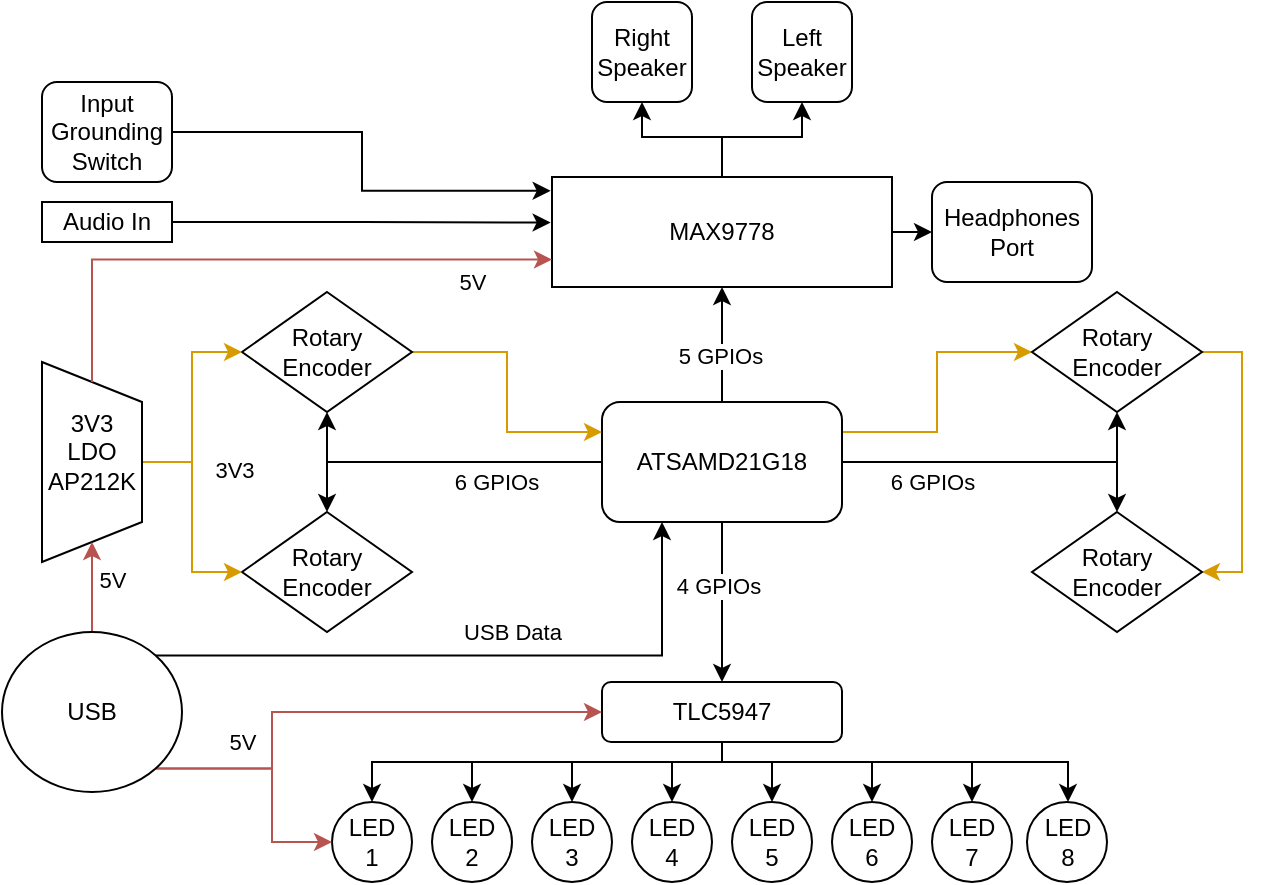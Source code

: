 <mxfile version="14.3.1" type="device"><diagram id="X3_nB0WhLi7Ix3hSvqKF" name="Page-1"><mxGraphModel dx="1481" dy="948" grid="1" gridSize="10" guides="1" tooltips="1" connect="1" arrows="1" fold="1" page="1" pageScale="1" pageWidth="500" pageHeight="400" math="0" shadow="0"><root><mxCell id="0"/><mxCell id="1" parent="0"/><mxCell id="Q01XSOpCoa18E9VcZ7Vx-3" style="edgeStyle=orthogonalEdgeStyle;rounded=0;orthogonalLoop=1;jettySize=auto;html=1;exitX=1;exitY=0.5;exitDx=0;exitDy=0;entryX=-0.004;entryY=0.414;entryDx=0;entryDy=0;entryPerimeter=0;" parent="1" source="Q01XSOpCoa18E9VcZ7Vx-1" target="Q01XSOpCoa18E9VcZ7Vx-2" edge="1"><mxGeometry relative="1" as="geometry"><mxPoint x="150" y="65" as="targetPoint"/><Array as="points"/></mxGeometry></mxCell><mxCell id="Q01XSOpCoa18E9VcZ7Vx-1" value="Audio In" style="rounded=0;whiteSpace=wrap;html=1;" parent="1" vertex="1"><mxGeometry x="-105" y="50" width="65" height="20" as="geometry"/></mxCell><mxCell id="Q01XSOpCoa18E9VcZ7Vx-9" style="edgeStyle=orthogonalEdgeStyle;rounded=0;orthogonalLoop=1;jettySize=auto;html=1;exitX=1;exitY=0.5;exitDx=0;exitDy=0;" parent="1" source="Q01XSOpCoa18E9VcZ7Vx-2" edge="1"><mxGeometry relative="1" as="geometry"><mxPoint x="340" y="65" as="targetPoint"/></mxGeometry></mxCell><mxCell id="Q01XSOpCoa18E9VcZ7Vx-51" style="edgeStyle=orthogonalEdgeStyle;rounded=0;orthogonalLoop=1;jettySize=auto;html=1;exitX=0.5;exitY=0;exitDx=0;exitDy=0;entryX=0.5;entryY=1;entryDx=0;entryDy=0;" parent="1" source="Q01XSOpCoa18E9VcZ7Vx-2" target="Q01XSOpCoa18E9VcZ7Vx-5" edge="1"><mxGeometry relative="1" as="geometry"/></mxCell><mxCell id="Q01XSOpCoa18E9VcZ7Vx-52" style="edgeStyle=orthogonalEdgeStyle;rounded=0;orthogonalLoop=1;jettySize=auto;html=1;exitX=0.5;exitY=0;exitDx=0;exitDy=0;entryX=0.5;entryY=1;entryDx=0;entryDy=0;" parent="1" source="Q01XSOpCoa18E9VcZ7Vx-2" target="Q01XSOpCoa18E9VcZ7Vx-4" edge="1"><mxGeometry relative="1" as="geometry"/></mxCell><mxCell id="Q01XSOpCoa18E9VcZ7Vx-2" value="MAX9778" style="rounded=0;whiteSpace=wrap;html=1;" parent="1" vertex="1"><mxGeometry x="150" y="37.5" width="170" height="55" as="geometry"/></mxCell><mxCell id="Q01XSOpCoa18E9VcZ7Vx-5" value="Right Speaker" style="rounded=1;whiteSpace=wrap;html=1;" parent="1" vertex="1"><mxGeometry x="170" y="-50" width="50" height="50" as="geometry"/></mxCell><mxCell id="Q01XSOpCoa18E9VcZ7Vx-8" value="Headphones&lt;br&gt;Port" style="rounded=1;whiteSpace=wrap;html=1;" parent="1" vertex="1"><mxGeometry x="340" y="40" width="80" height="50" as="geometry"/></mxCell><mxCell id="Q01XSOpCoa18E9VcZ7Vx-45" style="edgeStyle=orthogonalEdgeStyle;rounded=0;orthogonalLoop=1;jettySize=auto;html=1;exitX=0.5;exitY=1;exitDx=0;exitDy=0;entryX=0.5;entryY=0;entryDx=0;entryDy=0;" parent="1" source="Q01XSOpCoa18E9VcZ7Vx-11" target="Q01XSOpCoa18E9VcZ7Vx-12" edge="1"><mxGeometry relative="1" as="geometry"><Array as="points"><mxPoint x="235" y="280"/><mxPoint x="235" y="280"/></Array></mxGeometry></mxCell><mxCell id="YXx2N_Yibbr7xTXgmvik-11" value="4 GPIOs" style="edgeLabel;html=1;align=center;verticalAlign=middle;resizable=0;points=[];" parent="Q01XSOpCoa18E9VcZ7Vx-45" vertex="1" connectable="0"><mxGeometry x="-0.212" y="-2" relative="1" as="geometry"><mxPoint as="offset"/></mxGeometry></mxCell><mxCell id="Q01XSOpCoa18E9VcZ7Vx-48" style="edgeStyle=orthogonalEdgeStyle;rounded=0;orthogonalLoop=1;jettySize=auto;html=1;exitX=0.5;exitY=0;exitDx=0;exitDy=0;entryX=0.5;entryY=1;entryDx=0;entryDy=0;" parent="1" source="Q01XSOpCoa18E9VcZ7Vx-11" target="Q01XSOpCoa18E9VcZ7Vx-2" edge="1"><mxGeometry relative="1" as="geometry"/></mxCell><mxCell id="Q01XSOpCoa18E9VcZ7Vx-49" value="5 GPIOs" style="edgeLabel;html=1;align=center;verticalAlign=middle;resizable=0;points=[];" parent="Q01XSOpCoa18E9VcZ7Vx-48" vertex="1" connectable="0"><mxGeometry x="-0.205" y="1" relative="1" as="geometry"><mxPoint as="offset"/></mxGeometry></mxCell><mxCell id="YXx2N_Yibbr7xTXgmvik-27" style="edgeStyle=orthogonalEdgeStyle;rounded=0;orthogonalLoop=1;jettySize=auto;html=1;exitX=1;exitY=0.25;exitDx=0;exitDy=0;entryX=0;entryY=0.5;entryDx=0;entryDy=0;fontColor=#000000;fillColor=#ffe6cc;strokeColor=#d79b00;" parent="1" source="Q01XSOpCoa18E9VcZ7Vx-11" target="Q01XSOpCoa18E9VcZ7Vx-37" edge="1"><mxGeometry relative="1" as="geometry"/></mxCell><mxCell id="Q01XSOpCoa18E9VcZ7Vx-11" value="ATSAMD21G18" style="rounded=1;whiteSpace=wrap;html=1;" parent="1" vertex="1"><mxGeometry x="175" y="150" width="120" height="60" as="geometry"/></mxCell><mxCell id="YXx2N_Yibbr7xTXgmvik-3" style="edgeStyle=orthogonalEdgeStyle;rounded=0;orthogonalLoop=1;jettySize=auto;html=1;exitX=0.5;exitY=1;exitDx=0;exitDy=0;entryX=0.5;entryY=0;entryDx=0;entryDy=0;" parent="1" source="Q01XSOpCoa18E9VcZ7Vx-12" target="Q01XSOpCoa18E9VcZ7Vx-15" edge="1"><mxGeometry relative="1" as="geometry"><Array as="points"><mxPoint x="235" y="330"/><mxPoint x="60" y="330"/></Array></mxGeometry></mxCell><mxCell id="YXx2N_Yibbr7xTXgmvik-4" style="edgeStyle=orthogonalEdgeStyle;rounded=0;orthogonalLoop=1;jettySize=auto;html=1;exitX=0.5;exitY=1;exitDx=0;exitDy=0;entryX=0.5;entryY=0;entryDx=0;entryDy=0;" parent="1" source="Q01XSOpCoa18E9VcZ7Vx-12" target="Q01XSOpCoa18E9VcZ7Vx-16" edge="1"><mxGeometry relative="1" as="geometry"><Array as="points"><mxPoint x="235" y="330"/><mxPoint x="110" y="330"/></Array></mxGeometry></mxCell><mxCell id="YXx2N_Yibbr7xTXgmvik-5" style="edgeStyle=orthogonalEdgeStyle;rounded=0;orthogonalLoop=1;jettySize=auto;html=1;exitX=0.5;exitY=1;exitDx=0;exitDy=0;entryX=0.5;entryY=0;entryDx=0;entryDy=0;" parent="1" source="Q01XSOpCoa18E9VcZ7Vx-12" target="Q01XSOpCoa18E9VcZ7Vx-17" edge="1"><mxGeometry relative="1" as="geometry"><Array as="points"><mxPoint x="235" y="330"/><mxPoint x="160" y="330"/></Array></mxGeometry></mxCell><mxCell id="YXx2N_Yibbr7xTXgmvik-6" style="edgeStyle=orthogonalEdgeStyle;rounded=0;orthogonalLoop=1;jettySize=auto;html=1;exitX=0.5;exitY=1;exitDx=0;exitDy=0;entryX=0.5;entryY=0;entryDx=0;entryDy=0;" parent="1" source="Q01XSOpCoa18E9VcZ7Vx-12" target="Q01XSOpCoa18E9VcZ7Vx-20" edge="1"><mxGeometry relative="1" as="geometry"><Array as="points"><mxPoint x="235" y="330"/><mxPoint x="210" y="330"/></Array></mxGeometry></mxCell><mxCell id="YXx2N_Yibbr7xTXgmvik-7" style="edgeStyle=orthogonalEdgeStyle;rounded=0;orthogonalLoop=1;jettySize=auto;html=1;exitX=0.5;exitY=1;exitDx=0;exitDy=0;" parent="1" source="Q01XSOpCoa18E9VcZ7Vx-12" target="Q01XSOpCoa18E9VcZ7Vx-21" edge="1"><mxGeometry relative="1" as="geometry"><Array as="points"><mxPoint x="235" y="330"/><mxPoint x="260" y="330"/></Array></mxGeometry></mxCell><mxCell id="YXx2N_Yibbr7xTXgmvik-8" style="edgeStyle=orthogonalEdgeStyle;rounded=0;orthogonalLoop=1;jettySize=auto;html=1;exitX=0.5;exitY=1;exitDx=0;exitDy=0;entryX=0.5;entryY=0;entryDx=0;entryDy=0;" parent="1" source="Q01XSOpCoa18E9VcZ7Vx-12" target="Q01XSOpCoa18E9VcZ7Vx-22" edge="1"><mxGeometry relative="1" as="geometry"><Array as="points"><mxPoint x="235" y="330"/><mxPoint x="310" y="330"/></Array></mxGeometry></mxCell><mxCell id="YXx2N_Yibbr7xTXgmvik-9" style="edgeStyle=orthogonalEdgeStyle;rounded=0;orthogonalLoop=1;jettySize=auto;html=1;exitX=0.5;exitY=1;exitDx=0;exitDy=0;entryX=0.5;entryY=0;entryDx=0;entryDy=0;" parent="1" source="Q01XSOpCoa18E9VcZ7Vx-12" target="Q01XSOpCoa18E9VcZ7Vx-19" edge="1"><mxGeometry relative="1" as="geometry"><Array as="points"><mxPoint x="235" y="330"/><mxPoint x="360" y="330"/></Array></mxGeometry></mxCell><mxCell id="YXx2N_Yibbr7xTXgmvik-10" style="edgeStyle=orthogonalEdgeStyle;rounded=0;orthogonalLoop=1;jettySize=auto;html=1;exitX=0.5;exitY=1;exitDx=0;exitDy=0;" parent="1" source="Q01XSOpCoa18E9VcZ7Vx-12" target="YXx2N_Yibbr7xTXgmvik-2" edge="1"><mxGeometry relative="1" as="geometry"><Array as="points"><mxPoint x="235" y="330"/><mxPoint x="408" y="330"/></Array></mxGeometry></mxCell><mxCell id="Q01XSOpCoa18E9VcZ7Vx-12" value="TLC5947" style="rounded=1;whiteSpace=wrap;html=1;" parent="1" vertex="1"><mxGeometry x="175" y="290" width="120" height="30" as="geometry"/></mxCell><mxCell id="Q01XSOpCoa18E9VcZ7Vx-15" value="LED&lt;br&gt;1" style="ellipse;whiteSpace=wrap;html=1;aspect=fixed;" parent="1" vertex="1"><mxGeometry x="40" y="350" width="40" height="40" as="geometry"/></mxCell><mxCell id="Q01XSOpCoa18E9VcZ7Vx-16" value="LED&lt;br&gt;2" style="ellipse;whiteSpace=wrap;html=1;aspect=fixed;" parent="1" vertex="1"><mxGeometry x="90" y="350" width="40" height="40" as="geometry"/></mxCell><mxCell id="Q01XSOpCoa18E9VcZ7Vx-17" value="LED&lt;br&gt;3" style="ellipse;whiteSpace=wrap;html=1;aspect=fixed;" parent="1" vertex="1"><mxGeometry x="140" y="350" width="40" height="40" as="geometry"/></mxCell><mxCell id="Q01XSOpCoa18E9VcZ7Vx-19" value="LED&lt;br&gt;7" style="ellipse;whiteSpace=wrap;html=1;aspect=fixed;" parent="1" vertex="1"><mxGeometry x="340" y="350" width="40" height="40" as="geometry"/></mxCell><mxCell id="Q01XSOpCoa18E9VcZ7Vx-20" value="LED&lt;br&gt;4" style="ellipse;whiteSpace=wrap;html=1;aspect=fixed;" parent="1" vertex="1"><mxGeometry x="190" y="350" width="40" height="40" as="geometry"/></mxCell><mxCell id="Q01XSOpCoa18E9VcZ7Vx-21" value="LED&lt;br&gt;5" style="ellipse;whiteSpace=wrap;html=1;aspect=fixed;" parent="1" vertex="1"><mxGeometry x="240" y="350" width="40" height="40" as="geometry"/></mxCell><mxCell id="Q01XSOpCoa18E9VcZ7Vx-22" value="LED&lt;br&gt;6" style="ellipse;whiteSpace=wrap;html=1;aspect=fixed;" parent="1" vertex="1"><mxGeometry x="290" y="350" width="40" height="40" as="geometry"/></mxCell><mxCell id="YXx2N_Yibbr7xTXgmvik-26" style="edgeStyle=orthogonalEdgeStyle;rounded=0;orthogonalLoop=1;jettySize=auto;html=1;exitX=1;exitY=0.5;exitDx=0;exitDy=0;entryX=0;entryY=0.25;entryDx=0;entryDy=0;fontColor=#000000;fillColor=#ffe6cc;strokeColor=#d79b00;" parent="1" source="Q01XSOpCoa18E9VcZ7Vx-35" target="Q01XSOpCoa18E9VcZ7Vx-11" edge="1"><mxGeometry relative="1" as="geometry"/></mxCell><mxCell id="YXx2N_Yibbr7xTXgmvik-36" style="edgeStyle=orthogonalEdgeStyle;rounded=0;orthogonalLoop=1;jettySize=auto;html=1;exitX=0.5;exitY=1;exitDx=0;exitDy=0;entryX=0;entryY=0.5;entryDx=0;entryDy=0;startArrow=classic;startFill=1;fontColor=#000000;endArrow=none;endFill=0;" parent="1" source="Q01XSOpCoa18E9VcZ7Vx-35" target="Q01XSOpCoa18E9VcZ7Vx-11" edge="1"><mxGeometry relative="1" as="geometry"/></mxCell><mxCell id="Q01XSOpCoa18E9VcZ7Vx-35" value="Rotary&lt;br&gt;Encoder" style="rhombus;whiteSpace=wrap;html=1;" parent="1" vertex="1"><mxGeometry x="-5" y="95" width="85" height="60" as="geometry"/></mxCell><mxCell id="Q01XSOpCoa18E9VcZ7Vx-40" style="edgeStyle=orthogonalEdgeStyle;rounded=0;orthogonalLoop=1;jettySize=auto;html=1;exitX=0.5;exitY=0;exitDx=0;exitDy=0;entryX=0;entryY=0.5;entryDx=0;entryDy=0;startArrow=classic;startFill=1;endArrow=none;endFill=0;" parent="1" source="Q01XSOpCoa18E9VcZ7Vx-36" target="Q01XSOpCoa18E9VcZ7Vx-11" edge="1"><mxGeometry relative="1" as="geometry"><mxPoint x="150" y="180" as="targetPoint"/><Array as="points"><mxPoint x="38" y="180"/></Array></mxGeometry></mxCell><mxCell id="Q01XSOpCoa18E9VcZ7Vx-44" value="6 GPIOs" style="edgeLabel;html=1;align=center;verticalAlign=middle;resizable=0;points=[];" parent="Q01XSOpCoa18E9VcZ7Vx-40" vertex="1" connectable="0"><mxGeometry x="0.264" y="2" relative="1" as="geometry"><mxPoint x="7.2" y="12" as="offset"/></mxGeometry></mxCell><mxCell id="Q01XSOpCoa18E9VcZ7Vx-36" value="Rotary&lt;br&gt;Encoder" style="rhombus;whiteSpace=wrap;html=1;" parent="1" vertex="1"><mxGeometry x="-5" y="205" width="85" height="60" as="geometry"/></mxCell><mxCell id="YXx2N_Yibbr7xTXgmvik-28" style="edgeStyle=orthogonalEdgeStyle;rounded=0;orthogonalLoop=1;jettySize=auto;html=1;exitX=1;exitY=0.5;exitDx=0;exitDy=0;entryX=1;entryY=0.5;entryDx=0;entryDy=0;fontColor=#000000;fillColor=#ffe6cc;strokeColor=#d79b00;" parent="1" source="Q01XSOpCoa18E9VcZ7Vx-37" target="Q01XSOpCoa18E9VcZ7Vx-38" edge="1"><mxGeometry relative="1" as="geometry"/></mxCell><mxCell id="YXx2N_Yibbr7xTXgmvik-39" style="edgeStyle=orthogonalEdgeStyle;rounded=0;orthogonalLoop=1;jettySize=auto;html=1;exitX=0.5;exitY=1;exitDx=0;exitDy=0;entryX=1;entryY=0.5;entryDx=0;entryDy=0;startArrow=classic;startFill=1;endArrow=none;endFill=0;fontColor=#000000;" parent="1" source="Q01XSOpCoa18E9VcZ7Vx-37" target="Q01XSOpCoa18E9VcZ7Vx-11" edge="1"><mxGeometry relative="1" as="geometry"><Array as="points"><mxPoint x="433" y="180"/></Array></mxGeometry></mxCell><mxCell id="Q01XSOpCoa18E9VcZ7Vx-37" value="Rotary&lt;br&gt;Encoder" style="rhombus;whiteSpace=wrap;html=1;" parent="1" vertex="1"><mxGeometry x="390" y="95" width="85" height="60" as="geometry"/></mxCell><mxCell id="YXx2N_Yibbr7xTXgmvik-40" style="edgeStyle=orthogonalEdgeStyle;rounded=0;orthogonalLoop=1;jettySize=auto;html=1;exitX=0.5;exitY=0;exitDx=0;exitDy=0;entryX=1;entryY=0.5;entryDx=0;entryDy=0;startArrow=classic;startFill=1;endArrow=none;endFill=0;fontColor=#000000;" parent="1" source="Q01XSOpCoa18E9VcZ7Vx-38" target="Q01XSOpCoa18E9VcZ7Vx-11" edge="1"><mxGeometry relative="1" as="geometry"/></mxCell><mxCell id="YXx2N_Yibbr7xTXgmvik-41" value="6 GPIOs" style="edgeLabel;html=1;align=center;verticalAlign=middle;resizable=0;points=[];fontColor=#000000;" parent="YXx2N_Yibbr7xTXgmvik-40" vertex="1" connectable="0"><mxGeometry x="0.611" relative="1" as="geometry"><mxPoint x="13.28" y="10" as="offset"/></mxGeometry></mxCell><mxCell id="Q01XSOpCoa18E9VcZ7Vx-38" value="Rotary&lt;br&gt;Encoder" style="rhombus;whiteSpace=wrap;html=1;" parent="1" vertex="1"><mxGeometry x="390" y="205" width="85" height="60" as="geometry"/></mxCell><mxCell id="Q01XSOpCoa18E9VcZ7Vx-4" value="Left&lt;br&gt;Speaker" style="rounded=1;whiteSpace=wrap;html=1;" parent="1" vertex="1"><mxGeometry x="250" y="-50" width="50" height="50" as="geometry"/></mxCell><mxCell id="YXx2N_Yibbr7xTXgmvik-2" value="LED&lt;br&gt;8" style="ellipse;whiteSpace=wrap;html=1;aspect=fixed;" parent="1" vertex="1"><mxGeometry x="387.5" y="350" width="40" height="40" as="geometry"/></mxCell><mxCell id="YXx2N_Yibbr7xTXgmvik-23" style="edgeStyle=orthogonalEdgeStyle;rounded=0;orthogonalLoop=1;jettySize=auto;html=1;exitX=0.5;exitY=0;exitDx=0;exitDy=0;entryX=0;entryY=0.5;entryDx=0;entryDy=0;fontColor=#000000;fillColor=#ffe6cc;strokeColor=#d79b00;" parent="1" source="YXx2N_Yibbr7xTXgmvik-12" target="Q01XSOpCoa18E9VcZ7Vx-35" edge="1"><mxGeometry relative="1" as="geometry"><Array as="points"><mxPoint x="-30" y="180"/><mxPoint x="-30" y="125"/></Array></mxGeometry></mxCell><mxCell id="YXx2N_Yibbr7xTXgmvik-24" style="edgeStyle=orthogonalEdgeStyle;rounded=0;orthogonalLoop=1;jettySize=auto;html=1;exitX=0.5;exitY=0;exitDx=0;exitDy=0;entryX=0;entryY=0.5;entryDx=0;entryDy=0;fontColor=#000000;fillColor=#ffe6cc;strokeColor=#d79b00;" parent="1" source="YXx2N_Yibbr7xTXgmvik-12" target="Q01XSOpCoa18E9VcZ7Vx-36" edge="1"><mxGeometry relative="1" as="geometry"><Array as="points"><mxPoint x="-30" y="180"/><mxPoint x="-30" y="235"/></Array></mxGeometry></mxCell><mxCell id="YXx2N_Yibbr7xTXgmvik-25" value="3V3" style="edgeLabel;html=1;align=center;verticalAlign=middle;resizable=0;points=[];fontColor=#000000;" parent="YXx2N_Yibbr7xTXgmvik-24" vertex="1" connectable="0"><mxGeometry x="-0.456" relative="1" as="geometry"><mxPoint x="20.71" as="offset"/></mxGeometry></mxCell><mxCell id="YXx2N_Yibbr7xTXgmvik-12" value="" style="shape=trapezoid;perimeter=trapezoidPerimeter;whiteSpace=wrap;html=1;fixedSize=1;rotation=90;" parent="1" vertex="1"><mxGeometry x="-130" y="155" width="100" height="50" as="geometry"/></mxCell><mxCell id="YXx2N_Yibbr7xTXgmvik-17" style="edgeStyle=orthogonalEdgeStyle;rounded=0;orthogonalLoop=1;jettySize=auto;html=1;exitX=1;exitY=1;exitDx=0;exitDy=0;entryX=0;entryY=0.5;entryDx=0;entryDy=0;fillColor=#f8cecc;strokeColor=#b85450;" parent="1" source="YXx2N_Yibbr7xTXgmvik-13" target="Q01XSOpCoa18E9VcZ7Vx-12" edge="1"><mxGeometry relative="1" as="geometry"><Array as="points"><mxPoint x="10" y="333"/><mxPoint x="10" y="305"/></Array></mxGeometry></mxCell><mxCell id="YXx2N_Yibbr7xTXgmvik-18" style="edgeStyle=orthogonalEdgeStyle;rounded=0;orthogonalLoop=1;jettySize=auto;html=1;exitX=1;exitY=1;exitDx=0;exitDy=0;entryX=0;entryY=0.5;entryDx=0;entryDy=0;fillColor=#f8cecc;strokeColor=#b85450;" parent="1" source="YXx2N_Yibbr7xTXgmvik-13" target="Q01XSOpCoa18E9VcZ7Vx-15" edge="1"><mxGeometry relative="1" as="geometry"><Array as="points"><mxPoint x="10" y="333"/><mxPoint x="10" y="370"/></Array></mxGeometry></mxCell><mxCell id="YXx2N_Yibbr7xTXgmvik-19" value="5V" style="edgeLabel;html=1;align=center;verticalAlign=middle;resizable=0;points=[];" parent="YXx2N_Yibbr7xTXgmvik-18" vertex="1" connectable="0"><mxGeometry x="-0.408" y="-2" relative="1" as="geometry"><mxPoint x="6" y="-15.32" as="offset"/></mxGeometry></mxCell><mxCell id="YXx2N_Yibbr7xTXgmvik-20" style="edgeStyle=orthogonalEdgeStyle;rounded=0;orthogonalLoop=1;jettySize=auto;html=1;exitX=0.5;exitY=0;exitDx=0;exitDy=0;fontColor=#000000;fillColor=#f8cecc;strokeColor=#b85450;" parent="1" source="YXx2N_Yibbr7xTXgmvik-13" target="YXx2N_Yibbr7xTXgmvik-12" edge="1"><mxGeometry relative="1" as="geometry"/></mxCell><mxCell id="YXx2N_Yibbr7xTXgmvik-21" value="5V" style="edgeLabel;html=1;align=center;verticalAlign=middle;resizable=0;points=[];fontColor=#000000;" parent="YXx2N_Yibbr7xTXgmvik-20" vertex="1" connectable="0"><mxGeometry x="0.738" relative="1" as="geometry"><mxPoint x="10" y="11.67" as="offset"/></mxGeometry></mxCell><mxCell id="YXx2N_Yibbr7xTXgmvik-31" style="edgeStyle=orthogonalEdgeStyle;rounded=0;orthogonalLoop=1;jettySize=auto;html=1;exitX=0;exitY=0.5;exitDx=0;exitDy=0;fontColor=#000000;entryX=0;entryY=0.75;entryDx=0;entryDy=0;fillColor=#f8cecc;strokeColor=#b85450;" parent="1" source="YXx2N_Yibbr7xTXgmvik-12" target="Q01XSOpCoa18E9VcZ7Vx-2" edge="1"><mxGeometry relative="1" as="geometry"><mxPoint x="-150" y="60" as="targetPoint"/><Array as="points"><mxPoint x="-80" y="79"/></Array></mxGeometry></mxCell><mxCell id="YXx2N_Yibbr7xTXgmvik-32" value="5V" style="edgeLabel;html=1;align=center;verticalAlign=middle;resizable=0;points=[];fontColor=#000000;" parent="YXx2N_Yibbr7xTXgmvik-31" vertex="1" connectable="0"><mxGeometry x="0.856" y="1" relative="1" as="geometry"><mxPoint x="-19.21" y="12.24" as="offset"/></mxGeometry></mxCell><mxCell id="YXx2N_Yibbr7xTXgmvik-33" style="edgeStyle=orthogonalEdgeStyle;rounded=0;orthogonalLoop=1;jettySize=auto;html=1;exitX=1;exitY=0;exitDx=0;exitDy=0;entryX=0.25;entryY=1;entryDx=0;entryDy=0;fontColor=#000000;" parent="1" source="YXx2N_Yibbr7xTXgmvik-13" target="Q01XSOpCoa18E9VcZ7Vx-11" edge="1"><mxGeometry relative="1" as="geometry"/></mxCell><mxCell id="YXx2N_Yibbr7xTXgmvik-34" value="USB Data" style="edgeLabel;html=1;align=center;verticalAlign=middle;resizable=0;points=[];fontColor=#000000;" parent="YXx2N_Yibbr7xTXgmvik-33" vertex="1" connectable="0"><mxGeometry x="0.09" relative="1" as="geometry"><mxPoint x="3.85" y="-11.7" as="offset"/></mxGeometry></mxCell><mxCell id="YXx2N_Yibbr7xTXgmvik-13" value="USB" style="ellipse;whiteSpace=wrap;html=1;" parent="1" vertex="1"><mxGeometry x="-125" y="265" width="90" height="80" as="geometry"/></mxCell><mxCell id="YXx2N_Yibbr7xTXgmvik-29" value="3V3 LDO&lt;br&gt;AP212K" style="text;html=1;strokeColor=none;fillColor=none;align=center;verticalAlign=middle;whiteSpace=wrap;rounded=0;fontColor=#000000;" parent="1" vertex="1"><mxGeometry x="-100" y="165" width="40" height="20" as="geometry"/></mxCell><mxCell id="sjDI87nDbewAet3spfKT-2" style="edgeStyle=orthogonalEdgeStyle;rounded=0;orthogonalLoop=1;jettySize=auto;html=1;exitX=1;exitY=0.5;exitDx=0;exitDy=0;entryX=-0.004;entryY=0.126;entryDx=0;entryDy=0;entryPerimeter=0;" edge="1" parent="1" source="sjDI87nDbewAet3spfKT-1" target="Q01XSOpCoa18E9VcZ7Vx-2"><mxGeometry relative="1" as="geometry"/></mxCell><mxCell id="sjDI87nDbewAet3spfKT-1" value="Input Grounding Switch" style="rounded=1;whiteSpace=wrap;html=1;" vertex="1" parent="1"><mxGeometry x="-105" y="-10" width="65" height="50" as="geometry"/></mxCell></root></mxGraphModel></diagram></mxfile>